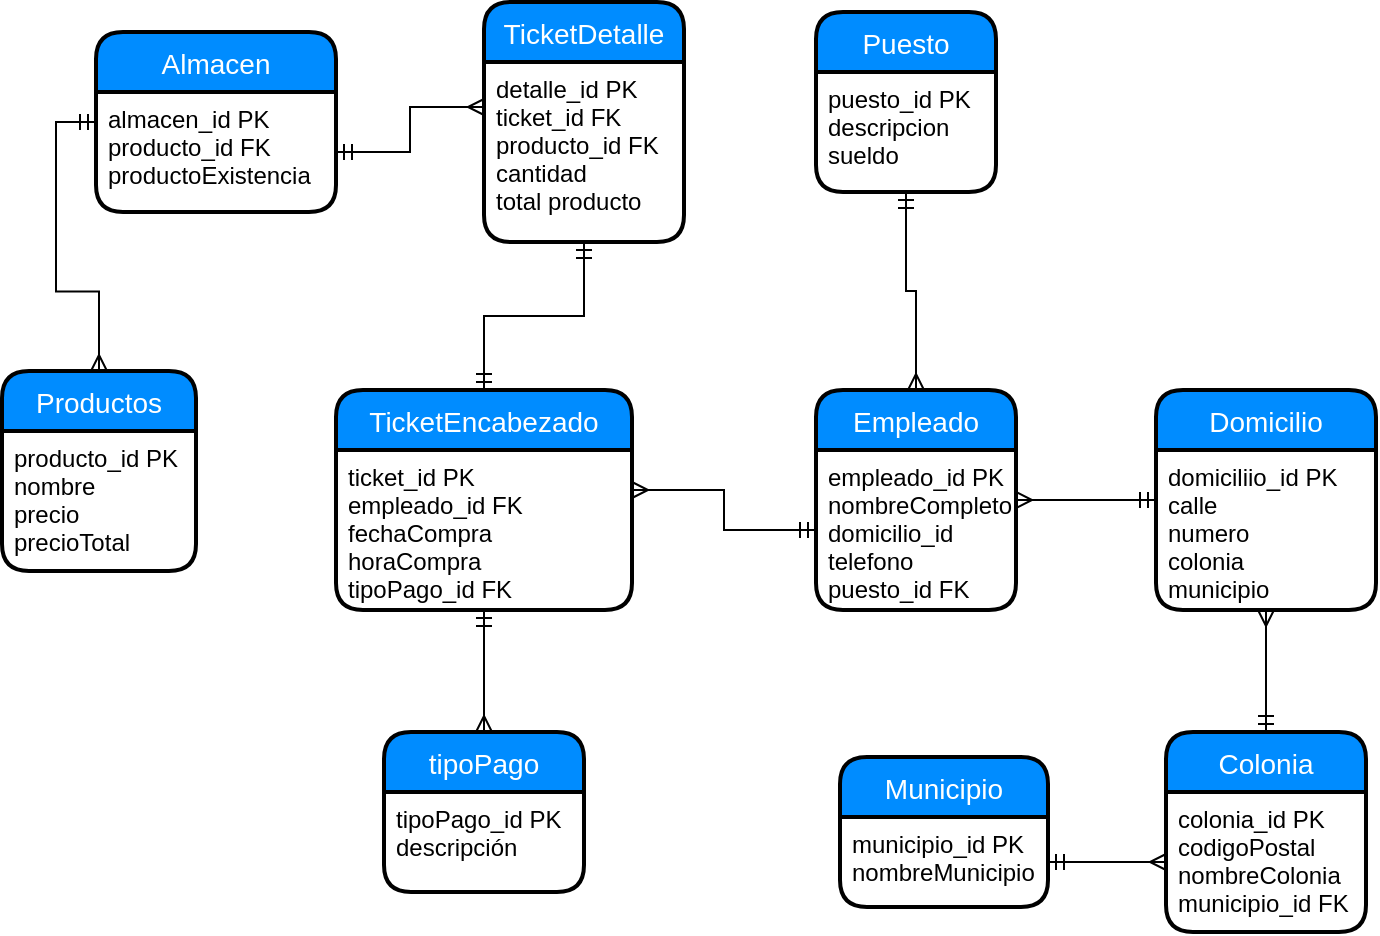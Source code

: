 <mxfile version="11.3.0" type="device" pages="1"><diagram id="1duJwffLRV239MM4g9u-" name="Page-1"><mxGraphModel dx="2153" dy="1956" grid="1" gridSize="10" guides="1" tooltips="1" connect="1" arrows="1" fold="1" page="1" pageScale="1" pageWidth="827" pageHeight="1169" math="0" shadow="0"><root><mxCell id="0"/><mxCell id="1" parent="0"/><mxCell id="F7GqYB8TlzYs9EUbxnbi-29" style="edgeStyle=orthogonalEdgeStyle;rounded=0;orthogonalLoop=1;jettySize=auto;html=1;entryX=0.5;entryY=1;entryDx=0;entryDy=0;endArrow=ERmandOne;endFill=0;startArrow=ERmandOne;startFill=0;" edge="1" parent="1" source="F7GqYB8TlzYs9EUbxnbi-15" target="F7GqYB8TlzYs9EUbxnbi-14"><mxGeometry relative="1" as="geometry"/></mxCell><mxCell id="F7GqYB8TlzYs9EUbxnbi-15" value="TicketEncabezado" style="swimlane;childLayout=stackLayout;horizontal=1;startSize=30;horizontalStack=0;fillColor=#008cff;fontColor=#FFFFFF;rounded=1;fontSize=14;fontStyle=0;strokeWidth=2;resizeParent=0;resizeLast=1;shadow=0;dashed=0;align=center;" vertex="1" parent="1"><mxGeometry x="-60" y="-41" width="148" height="110" as="geometry"/></mxCell><mxCell id="F7GqYB8TlzYs9EUbxnbi-16" value="ticket_id PK&#10;empleado_id FK&#10;fechaCompra&#10;horaCompra&#10;tipoPago_id FK" style="align=left;strokeColor=none;fillColor=none;spacingLeft=4;fontSize=12;verticalAlign=top;resizable=0;rotatable=0;part=1;" vertex="1" parent="F7GqYB8TlzYs9EUbxnbi-15"><mxGeometry y="30" width="148" height="80" as="geometry"/></mxCell><mxCell id="F7GqYB8TlzYs9EUbxnbi-17" value="tipoPago" style="swimlane;childLayout=stackLayout;horizontal=1;startSize=30;horizontalStack=0;fillColor=#008cff;fontColor=#FFFFFF;rounded=1;fontSize=14;fontStyle=0;strokeWidth=2;resizeParent=0;resizeLast=1;shadow=0;dashed=0;align=center;" vertex="1" parent="1"><mxGeometry x="-36" y="130" width="100" height="80" as="geometry"/></mxCell><mxCell id="F7GqYB8TlzYs9EUbxnbi-18" value="tipoPago_id PK&#10;descripción" style="align=left;strokeColor=none;fillColor=none;spacingLeft=4;fontSize=12;verticalAlign=top;resizable=0;rotatable=0;part=1;" vertex="1" parent="F7GqYB8TlzYs9EUbxnbi-17"><mxGeometry y="30" width="100" height="50" as="geometry"/></mxCell><mxCell id="F7GqYB8TlzYs9EUbxnbi-30" style="edgeStyle=orthogonalEdgeStyle;rounded=0;orthogonalLoop=1;jettySize=auto;html=1;entryX=0.5;entryY=0;entryDx=0;entryDy=0;startArrow=ERmandOne;startFill=0;endArrow=ERmany;endFill=0;" edge="1" parent="1" source="F7GqYB8TlzYs9EUbxnbi-12" target="F7GqYB8TlzYs9EUbxnbi-3"><mxGeometry relative="1" as="geometry"/></mxCell><mxCell id="F7GqYB8TlzYs9EUbxnbi-31" style="edgeStyle=orthogonalEdgeStyle;rounded=0;orthogonalLoop=1;jettySize=auto;html=1;entryX=1;entryY=0.25;entryDx=0;entryDy=0;startArrow=ERmandOne;startFill=0;endArrow=ERmany;endFill=0;" edge="1" parent="1" source="F7GqYB8TlzYs9EUbxnbi-4" target="F7GqYB8TlzYs9EUbxnbi-16"><mxGeometry relative="1" as="geometry"/></mxCell><mxCell id="F7GqYB8TlzYs9EUbxnbi-36" style="edgeStyle=orthogonalEdgeStyle;rounded=0;orthogonalLoop=1;jettySize=auto;html=1;startArrow=ERmany;startFill=0;endArrow=ERmandOne;endFill=0;" edge="1" parent="1" source="F7GqYB8TlzYs9EUbxnbi-3"><mxGeometry relative="1" as="geometry"><mxPoint x="350" y="14" as="targetPoint"/></mxGeometry></mxCell><mxCell id="F7GqYB8TlzYs9EUbxnbi-3" value="Empleado" style="swimlane;childLayout=stackLayout;horizontal=1;startSize=30;horizontalStack=0;fillColor=#008cff;fontColor=#FFFFFF;rounded=1;fontSize=14;fontStyle=0;strokeWidth=2;resizeParent=0;resizeLast=1;shadow=0;dashed=0;align=center;" vertex="1" parent="1"><mxGeometry x="180" y="-41" width="100" height="110" as="geometry"/></mxCell><mxCell id="F7GqYB8TlzYs9EUbxnbi-4" value="empleado_id PK&#10;nombreCompleto&#10;domicilio_id&#10;telefono&#10;puesto_id FK" style="align=left;strokeColor=none;fillColor=none;spacingLeft=4;fontSize=12;verticalAlign=top;resizable=0;rotatable=0;part=1;" vertex="1" parent="F7GqYB8TlzYs9EUbxnbi-3"><mxGeometry y="30" width="100" height="80" as="geometry"/></mxCell><mxCell id="F7GqYB8TlzYs9EUbxnbi-32" style="edgeStyle=orthogonalEdgeStyle;rounded=0;orthogonalLoop=1;jettySize=auto;html=1;entryX=0.5;entryY=0;entryDx=0;entryDy=0;startArrow=ERmandOne;startFill=0;endArrow=ERmany;endFill=0;" edge="1" parent="1" source="F7GqYB8TlzYs9EUbxnbi-16" target="F7GqYB8TlzYs9EUbxnbi-17"><mxGeometry relative="1" as="geometry"/></mxCell><mxCell id="F7GqYB8TlzYs9EUbxnbi-34" value="Domicilio" style="swimlane;childLayout=stackLayout;horizontal=1;startSize=30;horizontalStack=0;fillColor=#008cff;fontColor=#FFFFFF;rounded=1;fontSize=14;fontStyle=0;strokeWidth=2;resizeParent=0;resizeLast=1;shadow=0;dashed=0;align=center;" vertex="1" parent="1"><mxGeometry x="350" y="-41" width="110" height="110" as="geometry"/></mxCell><mxCell id="F7GqYB8TlzYs9EUbxnbi-35" value="domiciliio_id PK&#10;calle&#10;numero&#10;colonia&#10;municipio" style="align=left;strokeColor=none;fillColor=none;spacingLeft=4;fontSize=12;verticalAlign=top;resizable=0;rotatable=0;part=1;" vertex="1" parent="F7GqYB8TlzYs9EUbxnbi-34"><mxGeometry y="30" width="110" height="80" as="geometry"/></mxCell><mxCell id="F7GqYB8TlzYs9EUbxnbi-42" style="edgeStyle=orthogonalEdgeStyle;rounded=0;orthogonalLoop=1;jettySize=auto;html=1;entryX=0;entryY=0.25;entryDx=0;entryDy=0;startArrow=ERmany;startFill=0;endArrow=ERmandOne;endFill=0;" edge="1" parent="1" source="F7GqYB8TlzYs9EUbxnbi-8" target="F7GqYB8TlzYs9EUbxnbi-38"><mxGeometry relative="1" as="geometry"/></mxCell><mxCell id="F7GqYB8TlzYs9EUbxnbi-37" value="Almacen" style="swimlane;childLayout=stackLayout;horizontal=1;startSize=30;horizontalStack=0;fillColor=#008cff;fontColor=#FFFFFF;rounded=1;fontSize=14;fontStyle=0;strokeWidth=2;resizeParent=0;resizeLast=1;shadow=0;dashed=0;align=center;" vertex="1" parent="1"><mxGeometry x="-180" y="-220" width="120" height="90" as="geometry"/></mxCell><mxCell id="F7GqYB8TlzYs9EUbxnbi-38" value="almacen_id PK&#10;producto_id FK&#10;productoExistencia&#10;" style="align=left;strokeColor=none;fillColor=none;spacingLeft=4;fontSize=12;verticalAlign=top;resizable=0;rotatable=0;part=1;" vertex="1" parent="F7GqYB8TlzYs9EUbxnbi-37"><mxGeometry y="30" width="120" height="60" as="geometry"/></mxCell><mxCell id="F7GqYB8TlzYs9EUbxnbi-43" style="edgeStyle=orthogonalEdgeStyle;rounded=0;orthogonalLoop=1;jettySize=auto;html=1;entryX=0;entryY=0.25;entryDx=0;entryDy=0;startArrow=ERmandOne;startFill=0;endArrow=ERmany;endFill=0;" edge="1" parent="1" source="F7GqYB8TlzYs9EUbxnbi-38" target="F7GqYB8TlzYs9EUbxnbi-14"><mxGeometry relative="1" as="geometry"/></mxCell><mxCell id="F7GqYB8TlzYs9EUbxnbi-44" value="Colonia" style="swimlane;childLayout=stackLayout;horizontal=1;startSize=30;horizontalStack=0;fillColor=#008cff;fontColor=#FFFFFF;rounded=1;fontSize=14;fontStyle=0;strokeWidth=2;resizeParent=0;resizeLast=1;shadow=0;dashed=0;align=center;" vertex="1" parent="1"><mxGeometry x="355" y="130" width="100" height="100" as="geometry"/></mxCell><mxCell id="F7GqYB8TlzYs9EUbxnbi-45" value="colonia_id PK&#10;codigoPostal&#10;nombreColonia&#10;municipio_id FK" style="align=left;strokeColor=none;fillColor=none;spacingLeft=4;fontSize=12;verticalAlign=top;resizable=0;rotatable=0;part=1;" vertex="1" parent="F7GqYB8TlzYs9EUbxnbi-44"><mxGeometry y="30" width="100" height="70" as="geometry"/></mxCell><mxCell id="F7GqYB8TlzYs9EUbxnbi-48" style="edgeStyle=orthogonalEdgeStyle;rounded=0;orthogonalLoop=1;jettySize=auto;html=1;entryX=0.5;entryY=0;entryDx=0;entryDy=0;startArrow=ERmany;startFill=0;endArrow=ERmandOne;endFill=0;" edge="1" parent="1" source="F7GqYB8TlzYs9EUbxnbi-35" target="F7GqYB8TlzYs9EUbxnbi-44"><mxGeometry relative="1" as="geometry"/></mxCell><mxCell id="F7GqYB8TlzYs9EUbxnbi-46" value="Municipio" style="swimlane;childLayout=stackLayout;horizontal=1;startSize=30;horizontalStack=0;fillColor=#008cff;fontColor=#FFFFFF;rounded=1;fontSize=14;fontStyle=0;strokeWidth=2;resizeParent=0;resizeLast=1;shadow=0;dashed=0;align=center;" vertex="1" parent="1"><mxGeometry x="192" y="142.5" width="104" height="75" as="geometry"/></mxCell><mxCell id="F7GqYB8TlzYs9EUbxnbi-47" value="municipio_id PK&#10;nombreMunicipio" style="align=left;strokeColor=none;fillColor=none;spacingLeft=4;fontSize=12;verticalAlign=top;resizable=0;rotatable=0;part=1;" vertex="1" parent="F7GqYB8TlzYs9EUbxnbi-46"><mxGeometry y="30" width="104" height="45" as="geometry"/></mxCell><mxCell id="F7GqYB8TlzYs9EUbxnbi-49" style="edgeStyle=orthogonalEdgeStyle;rounded=0;orthogonalLoop=1;jettySize=auto;html=1;entryX=1;entryY=0.5;entryDx=0;entryDy=0;startArrow=ERmany;startFill=0;endArrow=ERmandOne;endFill=0;" edge="1" parent="1" source="F7GqYB8TlzYs9EUbxnbi-45" target="F7GqYB8TlzYs9EUbxnbi-47"><mxGeometry relative="1" as="geometry"/></mxCell><mxCell id="F7GqYB8TlzYs9EUbxnbi-8" value="Productos" style="swimlane;childLayout=stackLayout;horizontal=1;startSize=30;horizontalStack=0;fillColor=#008cff;fontColor=#FFFFFF;rounded=1;fontSize=14;fontStyle=0;strokeWidth=2;resizeParent=0;resizeLast=1;shadow=0;dashed=0;align=center;" vertex="1" parent="1"><mxGeometry x="-227" y="-50.5" width="97" height="100" as="geometry"/></mxCell><mxCell id="F7GqYB8TlzYs9EUbxnbi-9" value="producto_id PK&#10;nombre&#10;precio &#10;precioTotal" style="align=left;strokeColor=none;fillColor=none;spacingLeft=4;fontSize=12;verticalAlign=top;resizable=0;rotatable=0;part=1;" vertex="1" parent="F7GqYB8TlzYs9EUbxnbi-8"><mxGeometry y="30" width="97" height="70" as="geometry"/></mxCell><mxCell id="F7GqYB8TlzYs9EUbxnbi-13" value="TicketDetalle" style="swimlane;childLayout=stackLayout;horizontal=1;startSize=30;horizontalStack=0;fillColor=#008cff;fontColor=#FFFFFF;rounded=1;fontSize=14;fontStyle=0;strokeWidth=2;resizeParent=0;resizeLast=1;shadow=0;dashed=0;align=center;" vertex="1" parent="1"><mxGeometry x="14" y="-235" width="100" height="120" as="geometry"/></mxCell><mxCell id="F7GqYB8TlzYs9EUbxnbi-14" value="detalle_id PK&#10;ticket_id FK&#10;producto_id FK&#10;cantidad &#10;total producto" style="align=left;strokeColor=none;fillColor=none;spacingLeft=4;fontSize=12;verticalAlign=top;resizable=0;rotatable=0;part=1;" vertex="1" parent="F7GqYB8TlzYs9EUbxnbi-13"><mxGeometry y="30" width="100" height="90" as="geometry"/></mxCell><mxCell id="F7GqYB8TlzYs9EUbxnbi-11" value="Puesto" style="swimlane;childLayout=stackLayout;horizontal=1;startSize=30;horizontalStack=0;fillColor=#008cff;fontColor=#FFFFFF;rounded=1;fontSize=14;fontStyle=0;strokeWidth=2;resizeParent=0;resizeLast=1;shadow=0;dashed=0;align=center;" vertex="1" parent="1"><mxGeometry x="180" y="-230" width="90" height="90" as="geometry"/></mxCell><mxCell id="F7GqYB8TlzYs9EUbxnbi-12" value="puesto_id PK&#10;descripcion&#10;sueldo" style="align=left;strokeColor=none;fillColor=none;spacingLeft=4;fontSize=12;verticalAlign=top;resizable=0;rotatable=0;part=1;" vertex="1" parent="F7GqYB8TlzYs9EUbxnbi-11"><mxGeometry y="30" width="90" height="60" as="geometry"/></mxCell></root></mxGraphModel></diagram></mxfile>